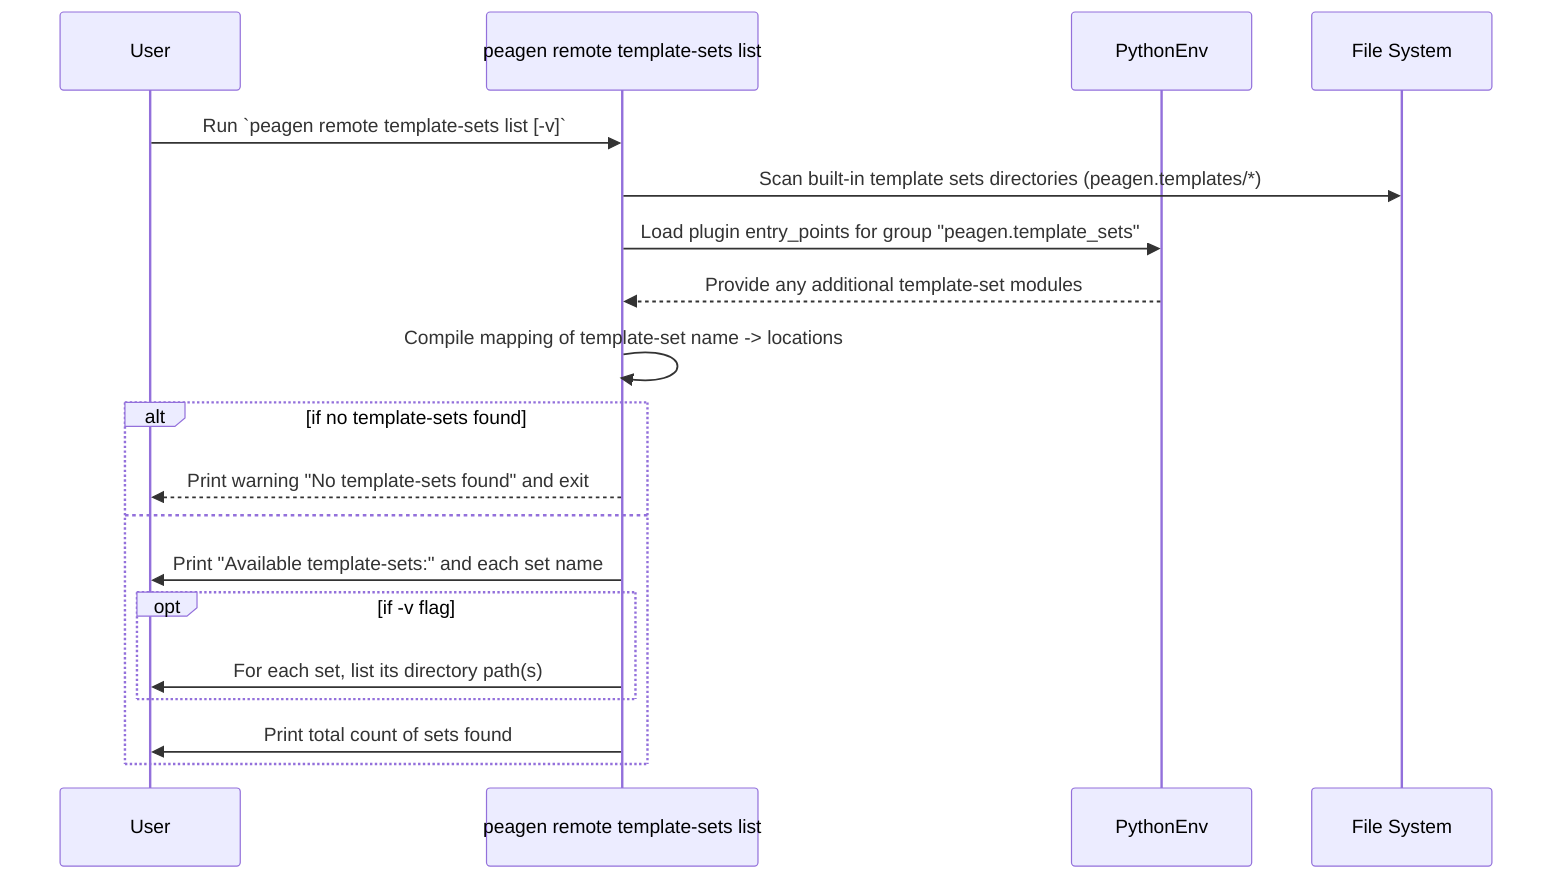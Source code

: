 sequenceDiagram
    participant User
    participant CLI as peagen remote template-sets list
    participant Env as PythonEnv
    participant FS as File System
    User ->> CLI: Run `peagen remote template-sets list [-v]`
    CLI ->> FS: Scan built-in template sets directories (peagen.templates/*)
    CLI ->> Env: Load plugin entry_points for group "peagen.template_sets"
    Env -->> CLI: Provide any additional template-set modules
    CLI ->> CLI: Compile mapping of template-set name -> locations
    alt if no template-sets found
        CLI -->> User: Print warning "No template-sets found" and exit
    else
        CLI ->> User: Print "Available template-sets:" and each set name
        opt if -v flag
            CLI ->> User: For each set, list its directory path(s)
        end
        CLI ->> User: Print total count of sets found
    end